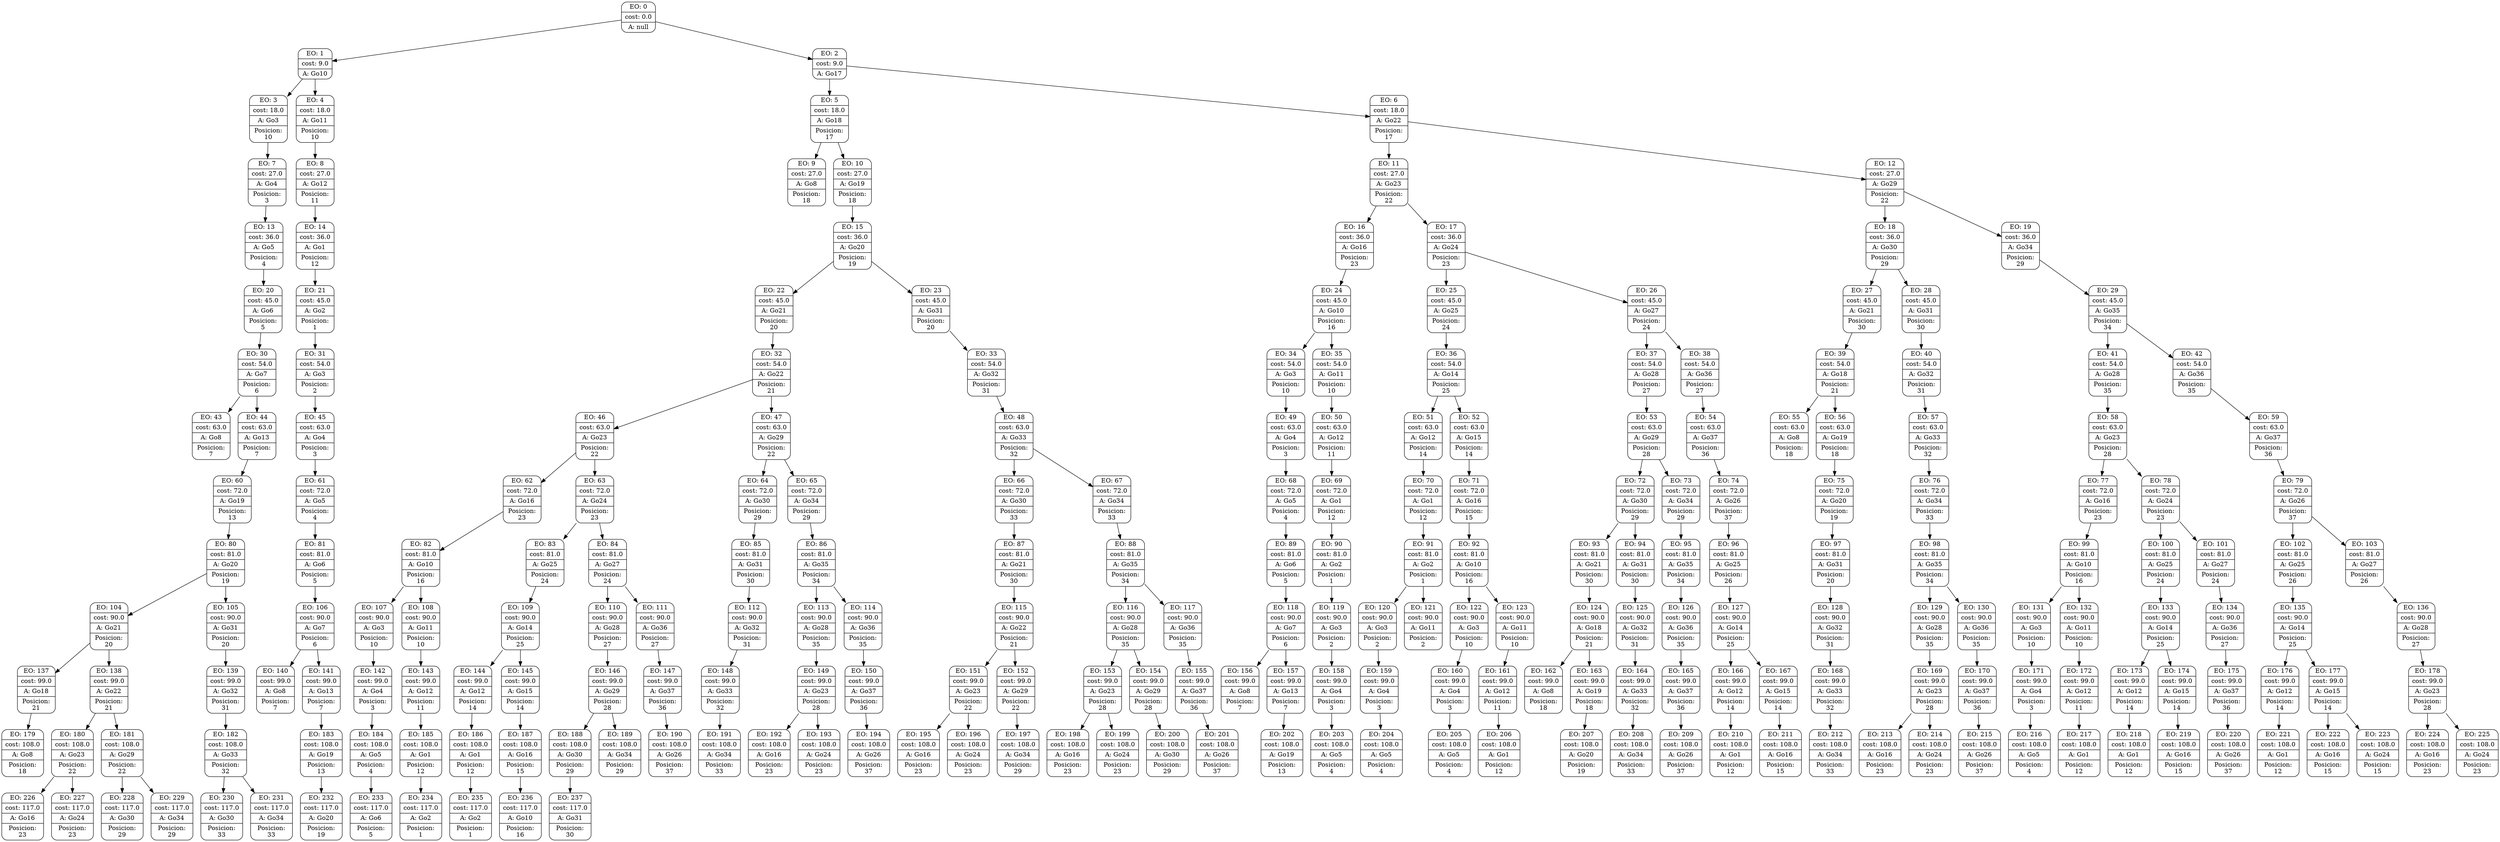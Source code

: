 digraph g {
node [shape = Mrecord];
nodo0[label="{EO: 0|cost: 0.0|A: null}"]
nodo1[label="{EO: 1|cost: 9.0|A: Go10}"]
nodo3[label="{EO: 3|cost: 18.0|A: Go3|Posicion:\n10}"]
nodo7[label="{EO: 7|cost: 27.0|A: Go4|Posicion:\n3}"]
nodo13[label="{EO: 13|cost: 36.0|A: Go5|Posicion:\n4}"]
nodo20[label="{EO: 20|cost: 45.0|A: Go6|Posicion:\n5}"]
nodo30[label="{EO: 30|cost: 54.0|A: Go7|Posicion:\n6}"]
nodo43[label="{EO: 43|cost: 63.0|A: Go8|Posicion:\n7}"]

nodo30 -> nodo43;
nodo44[label="{EO: 44|cost: 63.0|A: Go13|Posicion:\n7}"]
nodo60[label="{EO: 60|cost: 72.0|A: Go19|Posicion:\n13}"]
nodo80[label="{EO: 80|cost: 81.0|A: Go20|Posicion:\n19}"]
nodo104[label="{EO: 104|cost: 90.0|A: Go21|Posicion:\n20}"]
nodo137[label="{EO: 137|cost: 99.0|A: Go18|Posicion:\n21}"]
nodo179[label="{EO: 179|cost: 108.0|A: Go8|Posicion:\n18}"]

nodo137 -> nodo179;

nodo104 -> nodo137;
nodo138[label="{EO: 138|cost: 99.0|A: Go22|Posicion:\n21}"]
nodo180[label="{EO: 180|cost: 108.0|A: Go23|Posicion:\n22}"]
nodo226[label="{EO: 226|cost: 117.0|A: Go16|Posicion:\n23}"]

nodo180 -> nodo226;
nodo227[label="{EO: 227|cost: 117.0|A: Go24|Posicion:\n23}"]

nodo180 -> nodo227;

nodo138 -> nodo180;
nodo181[label="{EO: 181|cost: 108.0|A: Go29|Posicion:\n22}"]
nodo228[label="{EO: 228|cost: 117.0|A: Go30|Posicion:\n29}"]

nodo181 -> nodo228;
nodo229[label="{EO: 229|cost: 117.0|A: Go34|Posicion:\n29}"]

nodo181 -> nodo229;

nodo138 -> nodo181;

nodo104 -> nodo138;

nodo80 -> nodo104;
nodo105[label="{EO: 105|cost: 90.0|A: Go31|Posicion:\n20}"]
nodo139[label="{EO: 139|cost: 99.0|A: Go32|Posicion:\n31}"]
nodo182[label="{EO: 182|cost: 108.0|A: Go33|Posicion:\n32}"]
nodo230[label="{EO: 230|cost: 117.0|A: Go30|Posicion:\n33}"]

nodo182 -> nodo230;
nodo231[label="{EO: 231|cost: 117.0|A: Go34|Posicion:\n33}"]

nodo182 -> nodo231;

nodo139 -> nodo182;

nodo105 -> nodo139;

nodo80 -> nodo105;

nodo60 -> nodo80;

nodo44 -> nodo60;

nodo30 -> nodo44;

nodo20 -> nodo30;

nodo13 -> nodo20;

nodo7 -> nodo13;

nodo3 -> nodo7;

nodo1 -> nodo3;
nodo4[label="{EO: 4|cost: 18.0|A: Go11|Posicion:\n10}"]
nodo8[label="{EO: 8|cost: 27.0|A: Go12|Posicion:\n11}"]
nodo14[label="{EO: 14|cost: 36.0|A: Go1|Posicion:\n12}"]
nodo21[label="{EO: 21|cost: 45.0|A: Go2|Posicion:\n1}"]
nodo31[label="{EO: 31|cost: 54.0|A: Go3|Posicion:\n2}"]
nodo45[label="{EO: 45|cost: 63.0|A: Go4|Posicion:\n3}"]
nodo61[label="{EO: 61|cost: 72.0|A: Go5|Posicion:\n4}"]
nodo81[label="{EO: 81|cost: 81.0|A: Go6|Posicion:\n5}"]
nodo106[label="{EO: 106|cost: 90.0|A: Go7|Posicion:\n6}"]
nodo140[label="{EO: 140|cost: 99.0|A: Go8|Posicion:\n7}"]

nodo106 -> nodo140;
nodo141[label="{EO: 141|cost: 99.0|A: Go13|Posicion:\n7}"]
nodo183[label="{EO: 183|cost: 108.0|A: Go19|Posicion:\n13}"]
nodo232[label="{EO: 232|cost: 117.0|A: Go20|Posicion:\n19}"]

nodo183 -> nodo232;

nodo141 -> nodo183;

nodo106 -> nodo141;

nodo81 -> nodo106;

nodo61 -> nodo81;

nodo45 -> nodo61;

nodo31 -> nodo45;

nodo21 -> nodo31;

nodo14 -> nodo21;

nodo8 -> nodo14;

nodo4 -> nodo8;

nodo1 -> nodo4;

nodo0 -> nodo1;
nodo2[label="{EO: 2|cost: 9.0|A: Go17}"]
nodo5[label="{EO: 5|cost: 18.0|A: Go18|Posicion:\n17}"]
nodo9[label="{EO: 9|cost: 27.0|A: Go8|Posicion:\n18}"]

nodo5 -> nodo9;
nodo10[label="{EO: 10|cost: 27.0|A: Go19|Posicion:\n18}"]
nodo15[label="{EO: 15|cost: 36.0|A: Go20|Posicion:\n19}"]
nodo22[label="{EO: 22|cost: 45.0|A: Go21|Posicion:\n20}"]
nodo32[label="{EO: 32|cost: 54.0|A: Go22|Posicion:\n21}"]
nodo46[label="{EO: 46|cost: 63.0|A: Go23|Posicion:\n22}"]
nodo62[label="{EO: 62|cost: 72.0|A: Go16|Posicion:\n23}"]
nodo82[label="{EO: 82|cost: 81.0|A: Go10|Posicion:\n16}"]
nodo107[label="{EO: 107|cost: 90.0|A: Go3|Posicion:\n10}"]
nodo142[label="{EO: 142|cost: 99.0|A: Go4|Posicion:\n3}"]
nodo184[label="{EO: 184|cost: 108.0|A: Go5|Posicion:\n4}"]
nodo233[label="{EO: 233|cost: 117.0|A: Go6|Posicion:\n5}"]

nodo184 -> nodo233;

nodo142 -> nodo184;

nodo107 -> nodo142;

nodo82 -> nodo107;
nodo108[label="{EO: 108|cost: 90.0|A: Go11|Posicion:\n10}"]
nodo143[label="{EO: 143|cost: 99.0|A: Go12|Posicion:\n11}"]
nodo185[label="{EO: 185|cost: 108.0|A: Go1|Posicion:\n12}"]
nodo234[label="{EO: 234|cost: 117.0|A: Go2|Posicion:\n1}"]

nodo185 -> nodo234;

nodo143 -> nodo185;

nodo108 -> nodo143;

nodo82 -> nodo108;

nodo62 -> nodo82;

nodo46 -> nodo62;
nodo63[label="{EO: 63|cost: 72.0|A: Go24|Posicion:\n23}"]
nodo83[label="{EO: 83|cost: 81.0|A: Go25|Posicion:\n24}"]
nodo109[label="{EO: 109|cost: 90.0|A: Go14|Posicion:\n25}"]
nodo144[label="{EO: 144|cost: 99.0|A: Go12|Posicion:\n14}"]
nodo186[label="{EO: 186|cost: 108.0|A: Go1|Posicion:\n12}"]
nodo235[label="{EO: 235|cost: 117.0|A: Go2|Posicion:\n1}"]

nodo186 -> nodo235;

nodo144 -> nodo186;

nodo109 -> nodo144;
nodo145[label="{EO: 145|cost: 99.0|A: Go15|Posicion:\n14}"]
nodo187[label="{EO: 187|cost: 108.0|A: Go16|Posicion:\n15}"]
nodo236[label="{EO: 236|cost: 117.0|A: Go10|Posicion:\n16}"]

nodo187 -> nodo236;

nodo145 -> nodo187;

nodo109 -> nodo145;

nodo83 -> nodo109;

nodo63 -> nodo83;
nodo84[label="{EO: 84|cost: 81.0|A: Go27|Posicion:\n24}"]
nodo110[label="{EO: 110|cost: 90.0|A: Go28|Posicion:\n27}"]
nodo146[label="{EO: 146|cost: 99.0|A: Go29|Posicion:\n28}"]
nodo188[label="{EO: 188|cost: 108.0|A: Go30|Posicion:\n29}"]
nodo237[label="{EO: 237|cost: 117.0|A: Go31|Posicion:\n30}"]

nodo188 -> nodo237;

nodo146 -> nodo188;
nodo189[label="{EO: 189|cost: 108.0|A: Go34|Posicion:\n29}"]

nodo146 -> nodo189;

nodo110 -> nodo146;

nodo84 -> nodo110;
nodo111[label="{EO: 111|cost: 90.0|A: Go36|Posicion:\n27}"]
nodo147[label="{EO: 147|cost: 99.0|A: Go37|Posicion:\n36}"]
nodo190[label="{EO: 190|cost: 108.0|A: Go26|Posicion:\n37}"]

nodo147 -> nodo190;

nodo111 -> nodo147;

nodo84 -> nodo111;

nodo63 -> nodo84;

nodo46 -> nodo63;

nodo32 -> nodo46;
nodo47[label="{EO: 47|cost: 63.0|A: Go29|Posicion:\n22}"]
nodo64[label="{EO: 64|cost: 72.0|A: Go30|Posicion:\n29}"]
nodo85[label="{EO: 85|cost: 81.0|A: Go31|Posicion:\n30}"]
nodo112[label="{EO: 112|cost: 90.0|A: Go32|Posicion:\n31}"]
nodo148[label="{EO: 148|cost: 99.0|A: Go33|Posicion:\n32}"]
nodo191[label="{EO: 191|cost: 108.0|A: Go34|Posicion:\n33}"]

nodo148 -> nodo191;

nodo112 -> nodo148;

nodo85 -> nodo112;

nodo64 -> nodo85;

nodo47 -> nodo64;
nodo65[label="{EO: 65|cost: 72.0|A: Go34|Posicion:\n29}"]
nodo86[label="{EO: 86|cost: 81.0|A: Go35|Posicion:\n34}"]
nodo113[label="{EO: 113|cost: 90.0|A: Go28|Posicion:\n35}"]
nodo149[label="{EO: 149|cost: 99.0|A: Go23|Posicion:\n28}"]
nodo192[label="{EO: 192|cost: 108.0|A: Go16|Posicion:\n23}"]

nodo149 -> nodo192;
nodo193[label="{EO: 193|cost: 108.0|A: Go24|Posicion:\n23}"]

nodo149 -> nodo193;

nodo113 -> nodo149;

nodo86 -> nodo113;
nodo114[label="{EO: 114|cost: 90.0|A: Go36|Posicion:\n35}"]
nodo150[label="{EO: 150|cost: 99.0|A: Go37|Posicion:\n36}"]
nodo194[label="{EO: 194|cost: 108.0|A: Go26|Posicion:\n37}"]

nodo150 -> nodo194;

nodo114 -> nodo150;

nodo86 -> nodo114;

nodo65 -> nodo86;

nodo47 -> nodo65;

nodo32 -> nodo47;

nodo22 -> nodo32;

nodo15 -> nodo22;
nodo23[label="{EO: 23|cost: 45.0|A: Go31|Posicion:\n20}"]
nodo33[label="{EO: 33|cost: 54.0|A: Go32|Posicion:\n31}"]
nodo48[label="{EO: 48|cost: 63.0|A: Go33|Posicion:\n32}"]
nodo66[label="{EO: 66|cost: 72.0|A: Go30|Posicion:\n33}"]
nodo87[label="{EO: 87|cost: 81.0|A: Go21|Posicion:\n30}"]
nodo115[label="{EO: 115|cost: 90.0|A: Go22|Posicion:\n21}"]
nodo151[label="{EO: 151|cost: 99.0|A: Go23|Posicion:\n22}"]
nodo195[label="{EO: 195|cost: 108.0|A: Go16|Posicion:\n23}"]

nodo151 -> nodo195;
nodo196[label="{EO: 196|cost: 108.0|A: Go24|Posicion:\n23}"]

nodo151 -> nodo196;

nodo115 -> nodo151;
nodo152[label="{EO: 152|cost: 99.0|A: Go29|Posicion:\n22}"]
nodo197[label="{EO: 197|cost: 108.0|A: Go34|Posicion:\n29}"]

nodo152 -> nodo197;

nodo115 -> nodo152;

nodo87 -> nodo115;

nodo66 -> nodo87;

nodo48 -> nodo66;
nodo67[label="{EO: 67|cost: 72.0|A: Go34|Posicion:\n33}"]
nodo88[label="{EO: 88|cost: 81.0|A: Go35|Posicion:\n34}"]
nodo116[label="{EO: 116|cost: 90.0|A: Go28|Posicion:\n35}"]
nodo153[label="{EO: 153|cost: 99.0|A: Go23|Posicion:\n28}"]
nodo198[label="{EO: 198|cost: 108.0|A: Go16|Posicion:\n23}"]

nodo153 -> nodo198;
nodo199[label="{EO: 199|cost: 108.0|A: Go24|Posicion:\n23}"]

nodo153 -> nodo199;

nodo116 -> nodo153;
nodo154[label="{EO: 154|cost: 99.0|A: Go29|Posicion:\n28}"]
nodo200[label="{EO: 200|cost: 108.0|A: Go30|Posicion:\n29}"]

nodo154 -> nodo200;

nodo116 -> nodo154;

nodo88 -> nodo116;
nodo117[label="{EO: 117|cost: 90.0|A: Go36|Posicion:\n35}"]
nodo155[label="{EO: 155|cost: 99.0|A: Go37|Posicion:\n36}"]
nodo201[label="{EO: 201|cost: 108.0|A: Go26|Posicion:\n37}"]

nodo155 -> nodo201;

nodo117 -> nodo155;

nodo88 -> nodo117;

nodo67 -> nodo88;

nodo48 -> nodo67;

nodo33 -> nodo48;

nodo23 -> nodo33;

nodo15 -> nodo23;

nodo10 -> nodo15;

nodo5 -> nodo10;

nodo2 -> nodo5;
nodo6[label="{EO: 6|cost: 18.0|A: Go22|Posicion:\n17}"]
nodo11[label="{EO: 11|cost: 27.0|A: Go23|Posicion:\n22}"]
nodo16[label="{EO: 16|cost: 36.0|A: Go16|Posicion:\n23}"]
nodo24[label="{EO: 24|cost: 45.0|A: Go10|Posicion:\n16}"]
nodo34[label="{EO: 34|cost: 54.0|A: Go3|Posicion:\n10}"]
nodo49[label="{EO: 49|cost: 63.0|A: Go4|Posicion:\n3}"]
nodo68[label="{EO: 68|cost: 72.0|A: Go5|Posicion:\n4}"]
nodo89[label="{EO: 89|cost: 81.0|A: Go6|Posicion:\n5}"]
nodo118[label="{EO: 118|cost: 90.0|A: Go7|Posicion:\n6}"]
nodo156[label="{EO: 156|cost: 99.0|A: Go8|Posicion:\n7}"]

nodo118 -> nodo156;
nodo157[label="{EO: 157|cost: 99.0|A: Go13|Posicion:\n7}"]
nodo202[label="{EO: 202|cost: 108.0|A: Go19|Posicion:\n13}"]

nodo157 -> nodo202;

nodo118 -> nodo157;

nodo89 -> nodo118;

nodo68 -> nodo89;

nodo49 -> nodo68;

nodo34 -> nodo49;

nodo24 -> nodo34;
nodo35[label="{EO: 35|cost: 54.0|A: Go11|Posicion:\n10}"]
nodo50[label="{EO: 50|cost: 63.0|A: Go12|Posicion:\n11}"]
nodo69[label="{EO: 69|cost: 72.0|A: Go1|Posicion:\n12}"]
nodo90[label="{EO: 90|cost: 81.0|A: Go2|Posicion:\n1}"]
nodo119[label="{EO: 119|cost: 90.0|A: Go3|Posicion:\n2}"]
nodo158[label="{EO: 158|cost: 99.0|A: Go4|Posicion:\n3}"]
nodo203[label="{EO: 203|cost: 108.0|A: Go5|Posicion:\n4}"]

nodo158 -> nodo203;

nodo119 -> nodo158;

nodo90 -> nodo119;

nodo69 -> nodo90;

nodo50 -> nodo69;

nodo35 -> nodo50;

nodo24 -> nodo35;

nodo16 -> nodo24;

nodo11 -> nodo16;
nodo17[label="{EO: 17|cost: 36.0|A: Go24|Posicion:\n23}"]
nodo25[label="{EO: 25|cost: 45.0|A: Go25|Posicion:\n24}"]
nodo36[label="{EO: 36|cost: 54.0|A: Go14|Posicion:\n25}"]
nodo51[label="{EO: 51|cost: 63.0|A: Go12|Posicion:\n14}"]
nodo70[label="{EO: 70|cost: 72.0|A: Go1|Posicion:\n12}"]
nodo91[label="{EO: 91|cost: 81.0|A: Go2|Posicion:\n1}"]
nodo120[label="{EO: 120|cost: 90.0|A: Go3|Posicion:\n2}"]
nodo159[label="{EO: 159|cost: 99.0|A: Go4|Posicion:\n3}"]
nodo204[label="{EO: 204|cost: 108.0|A: Go5|Posicion:\n4}"]

nodo159 -> nodo204;

nodo120 -> nodo159;

nodo91 -> nodo120;
nodo121[label="{EO: 121|cost: 90.0|A: Go11|Posicion:\n2}"]

nodo91 -> nodo121;

nodo70 -> nodo91;

nodo51 -> nodo70;

nodo36 -> nodo51;
nodo52[label="{EO: 52|cost: 63.0|A: Go15|Posicion:\n14}"]
nodo71[label="{EO: 71|cost: 72.0|A: Go16|Posicion:\n15}"]
nodo92[label="{EO: 92|cost: 81.0|A: Go10|Posicion:\n16}"]
nodo122[label="{EO: 122|cost: 90.0|A: Go3|Posicion:\n10}"]
nodo160[label="{EO: 160|cost: 99.0|A: Go4|Posicion:\n3}"]
nodo205[label="{EO: 205|cost: 108.0|A: Go5|Posicion:\n4}"]

nodo160 -> nodo205;

nodo122 -> nodo160;

nodo92 -> nodo122;
nodo123[label="{EO: 123|cost: 90.0|A: Go11|Posicion:\n10}"]
nodo161[label="{EO: 161|cost: 99.0|A: Go12|Posicion:\n11}"]
nodo206[label="{EO: 206|cost: 108.0|A: Go1|Posicion:\n12}"]

nodo161 -> nodo206;

nodo123 -> nodo161;

nodo92 -> nodo123;

nodo71 -> nodo92;

nodo52 -> nodo71;

nodo36 -> nodo52;

nodo25 -> nodo36;

nodo17 -> nodo25;
nodo26[label="{EO: 26|cost: 45.0|A: Go27|Posicion:\n24}"]
nodo37[label="{EO: 37|cost: 54.0|A: Go28|Posicion:\n27}"]
nodo53[label="{EO: 53|cost: 63.0|A: Go29|Posicion:\n28}"]
nodo72[label="{EO: 72|cost: 72.0|A: Go30|Posicion:\n29}"]
nodo93[label="{EO: 93|cost: 81.0|A: Go21|Posicion:\n30}"]
nodo124[label="{EO: 124|cost: 90.0|A: Go18|Posicion:\n21}"]
nodo162[label="{EO: 162|cost: 99.0|A: Go8|Posicion:\n18}"]

nodo124 -> nodo162;
nodo163[label="{EO: 163|cost: 99.0|A: Go19|Posicion:\n18}"]
nodo207[label="{EO: 207|cost: 108.0|A: Go20|Posicion:\n19}"]

nodo163 -> nodo207;

nodo124 -> nodo163;

nodo93 -> nodo124;

nodo72 -> nodo93;
nodo94[label="{EO: 94|cost: 81.0|A: Go31|Posicion:\n30}"]
nodo125[label="{EO: 125|cost: 90.0|A: Go32|Posicion:\n31}"]
nodo164[label="{EO: 164|cost: 99.0|A: Go33|Posicion:\n32}"]
nodo208[label="{EO: 208|cost: 108.0|A: Go34|Posicion:\n33}"]

nodo164 -> nodo208;

nodo125 -> nodo164;

nodo94 -> nodo125;

nodo72 -> nodo94;

nodo53 -> nodo72;
nodo73[label="{EO: 73|cost: 72.0|A: Go34|Posicion:\n29}"]
nodo95[label="{EO: 95|cost: 81.0|A: Go35|Posicion:\n34}"]
nodo126[label="{EO: 126|cost: 90.0|A: Go36|Posicion:\n35}"]
nodo165[label="{EO: 165|cost: 99.0|A: Go37|Posicion:\n36}"]
nodo209[label="{EO: 209|cost: 108.0|A: Go26|Posicion:\n37}"]

nodo165 -> nodo209;

nodo126 -> nodo165;

nodo95 -> nodo126;

nodo73 -> nodo95;

nodo53 -> nodo73;

nodo37 -> nodo53;

nodo26 -> nodo37;
nodo38[label="{EO: 38|cost: 54.0|A: Go36|Posicion:\n27}"]
nodo54[label="{EO: 54|cost: 63.0|A: Go37|Posicion:\n36}"]
nodo74[label="{EO: 74|cost: 72.0|A: Go26|Posicion:\n37}"]
nodo96[label="{EO: 96|cost: 81.0|A: Go25|Posicion:\n26}"]
nodo127[label="{EO: 127|cost: 90.0|A: Go14|Posicion:\n25}"]
nodo166[label="{EO: 166|cost: 99.0|A: Go12|Posicion:\n14}"]
nodo210[label="{EO: 210|cost: 108.0|A: Go1|Posicion:\n12}"]

nodo166 -> nodo210;

nodo127 -> nodo166;
nodo167[label="{EO: 167|cost: 99.0|A: Go15|Posicion:\n14}"]
nodo211[label="{EO: 211|cost: 108.0|A: Go16|Posicion:\n15}"]

nodo167 -> nodo211;

nodo127 -> nodo167;

nodo96 -> nodo127;

nodo74 -> nodo96;

nodo54 -> nodo74;

nodo38 -> nodo54;

nodo26 -> nodo38;

nodo17 -> nodo26;

nodo11 -> nodo17;

nodo6 -> nodo11;
nodo12[label="{EO: 12|cost: 27.0|A: Go29|Posicion:\n22}"]
nodo18[label="{EO: 18|cost: 36.0|A: Go30|Posicion:\n29}"]
nodo27[label="{EO: 27|cost: 45.0|A: Go21|Posicion:\n30}"]
nodo39[label="{EO: 39|cost: 54.0|A: Go18|Posicion:\n21}"]
nodo55[label="{EO: 55|cost: 63.0|A: Go8|Posicion:\n18}"]

nodo39 -> nodo55;
nodo56[label="{EO: 56|cost: 63.0|A: Go19|Posicion:\n18}"]
nodo75[label="{EO: 75|cost: 72.0|A: Go20|Posicion:\n19}"]
nodo97[label="{EO: 97|cost: 81.0|A: Go31|Posicion:\n20}"]
nodo128[label="{EO: 128|cost: 90.0|A: Go32|Posicion:\n31}"]
nodo168[label="{EO: 168|cost: 99.0|A: Go33|Posicion:\n32}"]
nodo212[label="{EO: 212|cost: 108.0|A: Go34|Posicion:\n33}"]

nodo168 -> nodo212;

nodo128 -> nodo168;

nodo97 -> nodo128;

nodo75 -> nodo97;

nodo56 -> nodo75;

nodo39 -> nodo56;

nodo27 -> nodo39;

nodo18 -> nodo27;
nodo28[label="{EO: 28|cost: 45.0|A: Go31|Posicion:\n30}"]
nodo40[label="{EO: 40|cost: 54.0|A: Go32|Posicion:\n31}"]
nodo57[label="{EO: 57|cost: 63.0|A: Go33|Posicion:\n32}"]
nodo76[label="{EO: 76|cost: 72.0|A: Go34|Posicion:\n33}"]
nodo98[label="{EO: 98|cost: 81.0|A: Go35|Posicion:\n34}"]
nodo129[label="{EO: 129|cost: 90.0|A: Go28|Posicion:\n35}"]
nodo169[label="{EO: 169|cost: 99.0|A: Go23|Posicion:\n28}"]
nodo213[label="{EO: 213|cost: 108.0|A: Go16|Posicion:\n23}"]

nodo169 -> nodo213;
nodo214[label="{EO: 214|cost: 108.0|A: Go24|Posicion:\n23}"]

nodo169 -> nodo214;

nodo129 -> nodo169;

nodo98 -> nodo129;
nodo130[label="{EO: 130|cost: 90.0|A: Go36|Posicion:\n35}"]
nodo170[label="{EO: 170|cost: 99.0|A: Go37|Posicion:\n36}"]
nodo215[label="{EO: 215|cost: 108.0|A: Go26|Posicion:\n37}"]

nodo170 -> nodo215;

nodo130 -> nodo170;

nodo98 -> nodo130;

nodo76 -> nodo98;

nodo57 -> nodo76;

nodo40 -> nodo57;

nodo28 -> nodo40;

nodo18 -> nodo28;

nodo12 -> nodo18;
nodo19[label="{EO: 19|cost: 36.0|A: Go34|Posicion:\n29}"]
nodo29[label="{EO: 29|cost: 45.0|A: Go35|Posicion:\n34}"]
nodo41[label="{EO: 41|cost: 54.0|A: Go28|Posicion:\n35}"]
nodo58[label="{EO: 58|cost: 63.0|A: Go23|Posicion:\n28}"]
nodo77[label="{EO: 77|cost: 72.0|A: Go16|Posicion:\n23}"]
nodo99[label="{EO: 99|cost: 81.0|A: Go10|Posicion:\n16}"]
nodo131[label="{EO: 131|cost: 90.0|A: Go3|Posicion:\n10}"]
nodo171[label="{EO: 171|cost: 99.0|A: Go4|Posicion:\n3}"]
nodo216[label="{EO: 216|cost: 108.0|A: Go5|Posicion:\n4}"]

nodo171 -> nodo216;

nodo131 -> nodo171;

nodo99 -> nodo131;
nodo132[label="{EO: 132|cost: 90.0|A: Go11|Posicion:\n10}"]
nodo172[label="{EO: 172|cost: 99.0|A: Go12|Posicion:\n11}"]
nodo217[label="{EO: 217|cost: 108.0|A: Go1|Posicion:\n12}"]

nodo172 -> nodo217;

nodo132 -> nodo172;

nodo99 -> nodo132;

nodo77 -> nodo99;

nodo58 -> nodo77;
nodo78[label="{EO: 78|cost: 72.0|A: Go24|Posicion:\n23}"]
nodo100[label="{EO: 100|cost: 81.0|A: Go25|Posicion:\n24}"]
nodo133[label="{EO: 133|cost: 90.0|A: Go14|Posicion:\n25}"]
nodo173[label="{EO: 173|cost: 99.0|A: Go12|Posicion:\n14}"]
nodo218[label="{EO: 218|cost: 108.0|A: Go1|Posicion:\n12}"]

nodo173 -> nodo218;

nodo133 -> nodo173;
nodo174[label="{EO: 174|cost: 99.0|A: Go15|Posicion:\n14}"]
nodo219[label="{EO: 219|cost: 108.0|A: Go16|Posicion:\n15}"]

nodo174 -> nodo219;

nodo133 -> nodo174;

nodo100 -> nodo133;

nodo78 -> nodo100;
nodo101[label="{EO: 101|cost: 81.0|A: Go27|Posicion:\n24}"]
nodo134[label="{EO: 134|cost: 90.0|A: Go36|Posicion:\n27}"]
nodo175[label="{EO: 175|cost: 99.0|A: Go37|Posicion:\n36}"]
nodo220[label="{EO: 220|cost: 108.0|A: Go26|Posicion:\n37}"]

nodo175 -> nodo220;

nodo134 -> nodo175;

nodo101 -> nodo134;

nodo78 -> nodo101;

nodo58 -> nodo78;

nodo41 -> nodo58;

nodo29 -> nodo41;
nodo42[label="{EO: 42|cost: 54.0|A: Go36|Posicion:\n35}"]
nodo59[label="{EO: 59|cost: 63.0|A: Go37|Posicion:\n36}"]
nodo79[label="{EO: 79|cost: 72.0|A: Go26|Posicion:\n37}"]
nodo102[label="{EO: 102|cost: 81.0|A: Go25|Posicion:\n26}"]
nodo135[label="{EO: 135|cost: 90.0|A: Go14|Posicion:\n25}"]
nodo176[label="{EO: 176|cost: 99.0|A: Go12|Posicion:\n14}"]
nodo221[label="{EO: 221|cost: 108.0|A: Go1|Posicion:\n12}"]

nodo176 -> nodo221;

nodo135 -> nodo176;
nodo177[label="{EO: 177|cost: 99.0|A: Go15|Posicion:\n14}"]
nodo222[label="{EO: 222|cost: 108.0|A: Go16|Posicion:\n15}"]

nodo177 -> nodo222;
nodo223[label="{EO: 223|cost: 108.0|A: Go24|Posicion:\n15}"]

nodo177 -> nodo223;

nodo135 -> nodo177;

nodo102 -> nodo135;

nodo79 -> nodo102;
nodo103[label="{EO: 103|cost: 81.0|A: Go27|Posicion:\n26}"]
nodo136[label="{EO: 136|cost: 90.0|A: Go28|Posicion:\n27}"]
nodo178[label="{EO: 178|cost: 99.0|A: Go23|Posicion:\n28}"]
nodo224[label="{EO: 224|cost: 108.0|A: Go16|Posicion:\n23}"]

nodo178 -> nodo224;
nodo225[label="{EO: 225|cost: 108.0|A: Go24|Posicion:\n23}"]

nodo178 -> nodo225;

nodo136 -> nodo178;

nodo103 -> nodo136;

nodo79 -> nodo103;

nodo59 -> nodo79;

nodo42 -> nodo59;

nodo29 -> nodo42;

nodo19 -> nodo29;

nodo12 -> nodo19;

nodo6 -> nodo12;

nodo2 -> nodo6;

nodo0 -> nodo2;


}